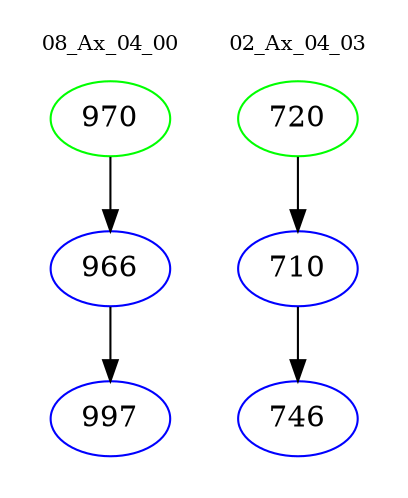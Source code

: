 digraph{
subgraph cluster_0 {
color = white
label = "08_Ax_04_00";
fontsize=10;
T0_970 [label="970", color="green"]
T0_970 -> T0_966 [color="black"]
T0_966 [label="966", color="blue"]
T0_966 -> T0_997 [color="black"]
T0_997 [label="997", color="blue"]
}
subgraph cluster_1 {
color = white
label = "02_Ax_04_03";
fontsize=10;
T1_720 [label="720", color="green"]
T1_720 -> T1_710 [color="black"]
T1_710 [label="710", color="blue"]
T1_710 -> T1_746 [color="black"]
T1_746 [label="746", color="blue"]
}
}
